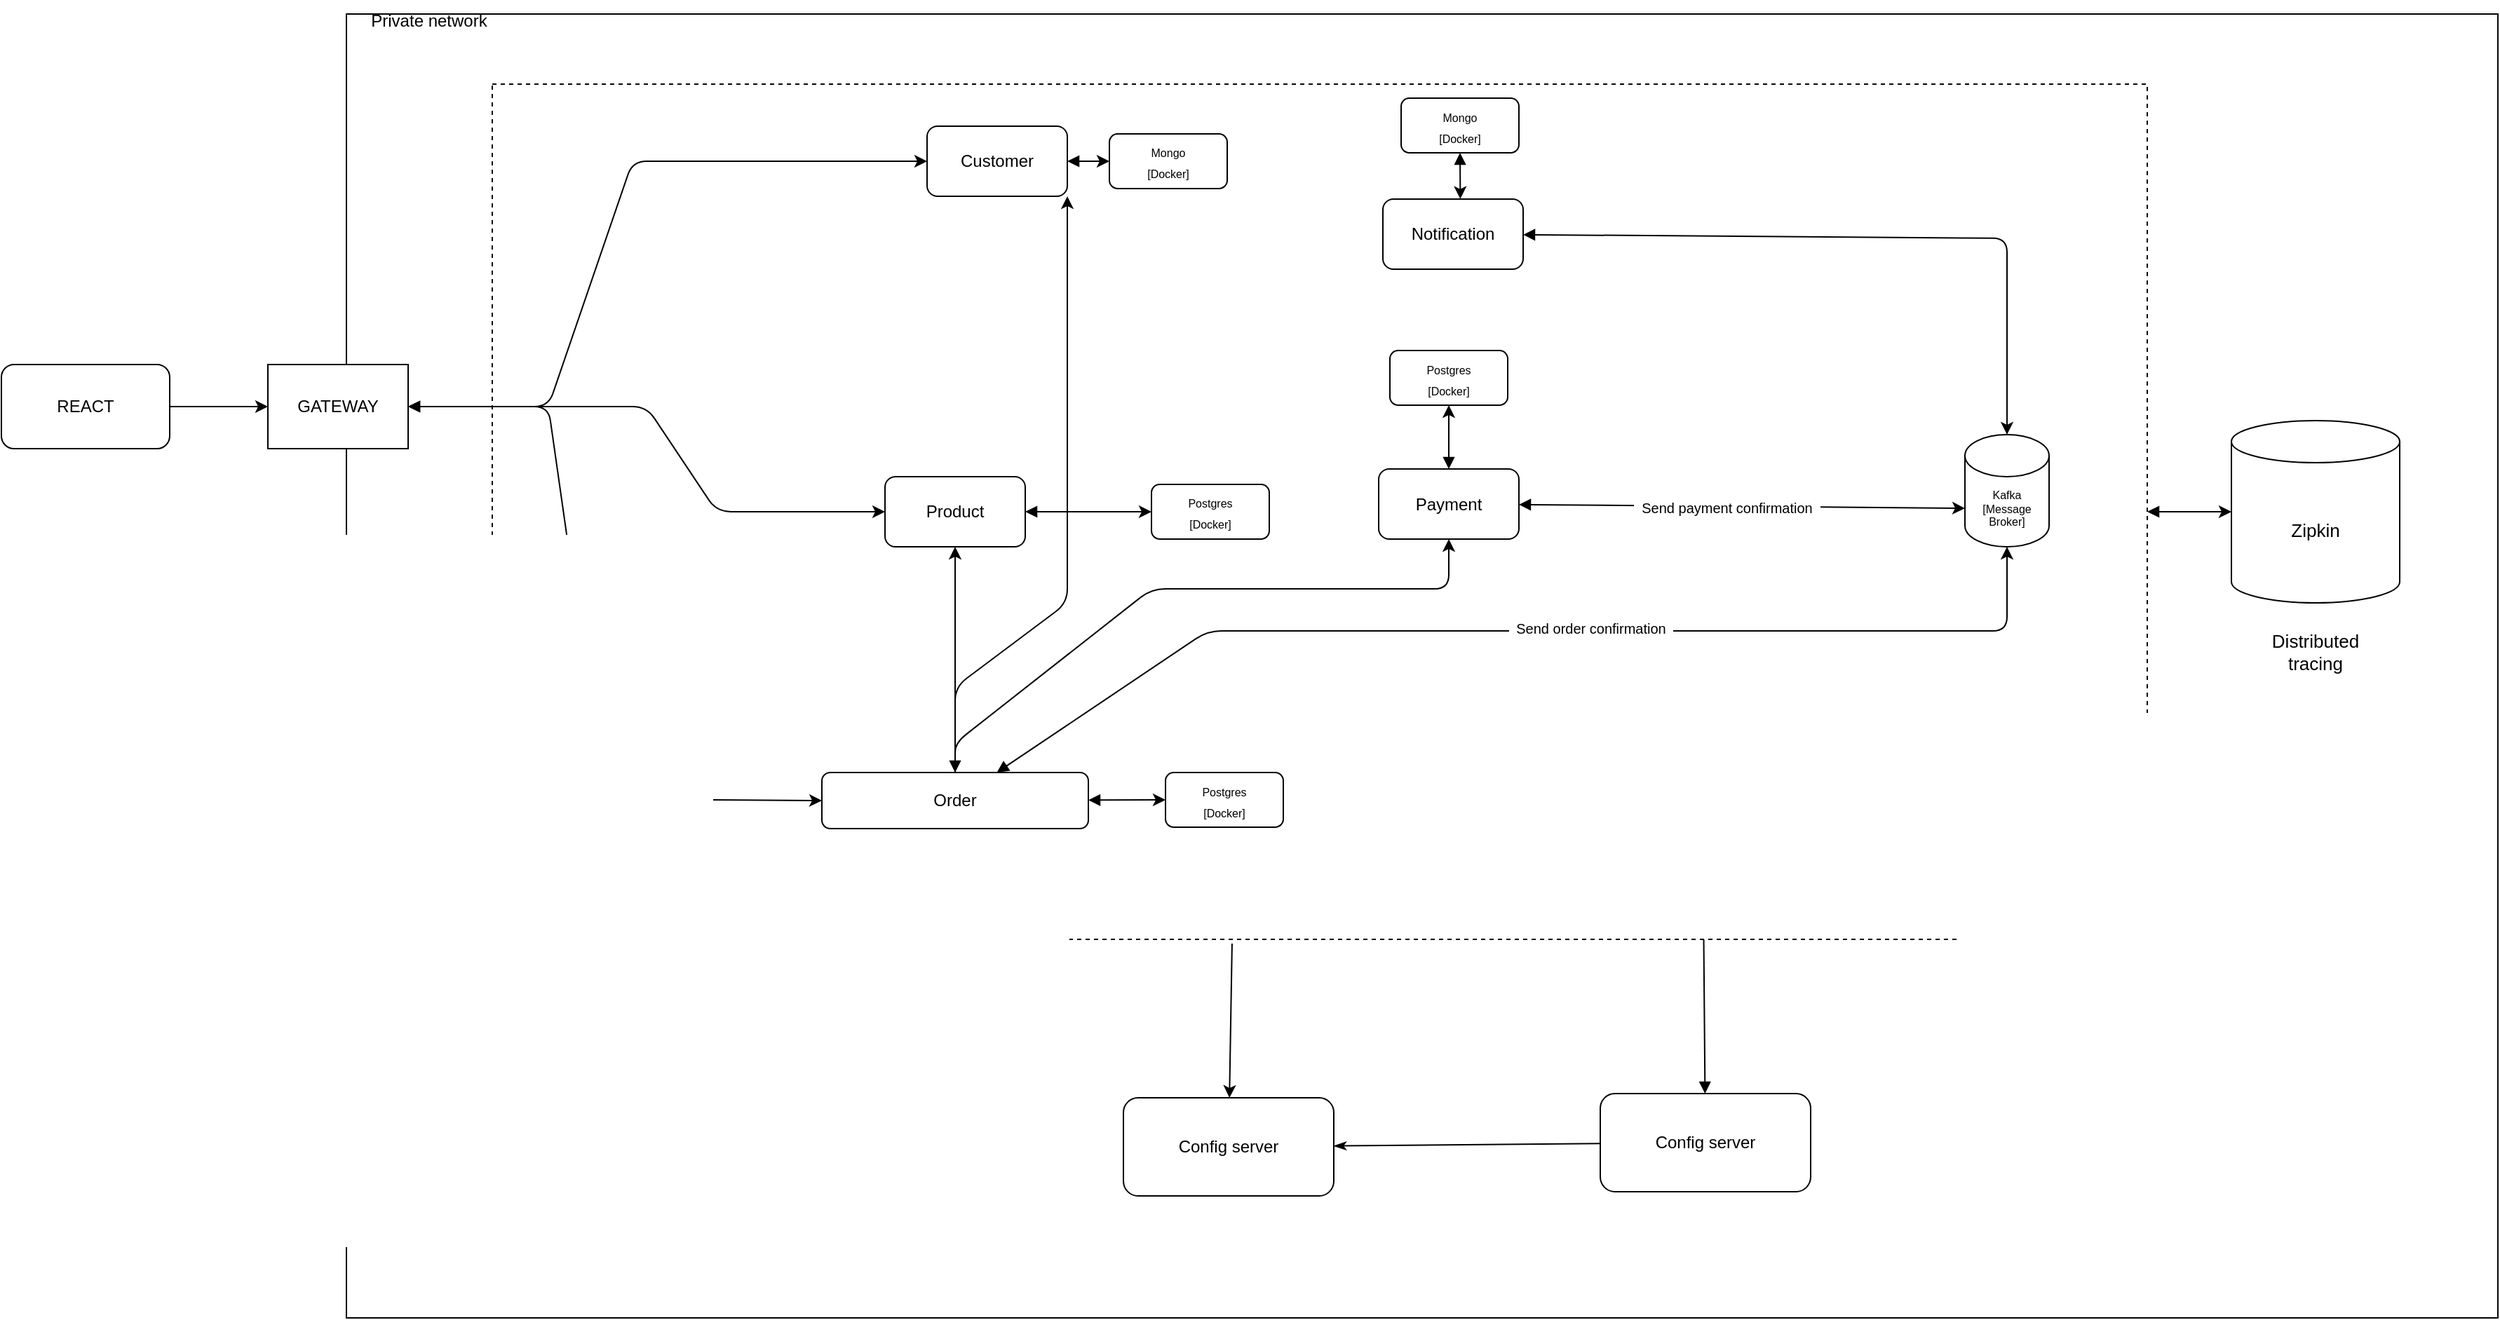 <mxfile>
    <diagram id="JeoX3eGQS2QBLEZXXjy5" name="Page-1">
        <mxGraphModel dx="1386" dy="774" grid="1" gridSize="10" guides="1" tooltips="1" connect="1" arrows="1" fold="1" page="1" pageScale="1" pageWidth="850" pageHeight="1100" math="0" shadow="0">
            <root>
                <mxCell id="0"/>
                <mxCell id="1" parent="0"/>
                <mxCell id="2" value="" style="rounded=0;whiteSpace=wrap;html=1;" vertex="1" parent="1">
                    <mxGeometry x="266" y="90" width="1534" height="930" as="geometry"/>
                </mxCell>
                <mxCell id="47" style="edgeStyle=none;html=1;fontSize=13;startArrow=block;startFill=1;" edge="1" parent="1" source="8" target="45">
                    <mxGeometry relative="1" as="geometry"/>
                </mxCell>
                <mxCell id="8" value="" style="rounded=0;whiteSpace=wrap;html=1;dashed=1;" vertex="1" parent="1">
                    <mxGeometry x="370" y="140" width="1180" height="610" as="geometry"/>
                </mxCell>
                <mxCell id="22" style="edgeStyle=none;html=1;entryX=0;entryY=0.5;entryDx=0;entryDy=0;fontSize=8;startArrow=block;startFill=1;" edge="1" parent="1" source="4" target="9">
                    <mxGeometry relative="1" as="geometry">
                        <Array as="points">
                            <mxPoint x="410" y="370"/>
                            <mxPoint x="470" y="195"/>
                        </Array>
                    </mxGeometry>
                </mxCell>
                <mxCell id="6" style="edgeStyle=none;html=1;entryX=0;entryY=0.5;entryDx=0;entryDy=0;" edge="1" parent="1" source="5" target="4">
                    <mxGeometry relative="1" as="geometry"/>
                </mxCell>
                <mxCell id="5" value="REACT" style="rounded=1;whiteSpace=wrap;html=1;" vertex="1" parent="1">
                    <mxGeometry x="20" y="340" width="120" height="60" as="geometry"/>
                </mxCell>
                <mxCell id="7" value="Private network" style="text;html=1;strokeColor=none;fillColor=none;align=center;verticalAlign=middle;whiteSpace=wrap;rounded=0;" vertex="1" parent="1">
                    <mxGeometry x="270" y="80" width="110" height="30" as="geometry"/>
                </mxCell>
                <mxCell id="13" style="edgeStyle=none;html=1;entryX=0;entryY=0.5;entryDx=0;entryDy=0;startArrow=block;startFill=1;" edge="1" parent="1" source="9" target="21">
                    <mxGeometry relative="1" as="geometry">
                        <mxPoint x="774.54" y="196.34" as="targetPoint"/>
                    </mxGeometry>
                </mxCell>
                <mxCell id="9" value="Customer" style="rounded=1;whiteSpace=wrap;html=1;" vertex="1" parent="1">
                    <mxGeometry x="680" y="170" width="100" height="50" as="geometry"/>
                </mxCell>
                <mxCell id="18" style="edgeStyle=none;html=1;entryX=0;entryY=0.5;entryDx=0;entryDy=0;startArrow=block;startFill=1;" edge="1" parent="1" source="10" target="17">
                    <mxGeometry relative="1" as="geometry"/>
                </mxCell>
                <mxCell id="10" value="Product" style="rounded=1;whiteSpace=wrap;html=1;" vertex="1" parent="1">
                    <mxGeometry x="650" y="420" width="100" height="50" as="geometry"/>
                </mxCell>
                <mxCell id="20" style="edgeStyle=none;html=1;entryX=0;entryY=0.5;entryDx=0;entryDy=0;fontSize=8;startArrow=block;startFill=1;" edge="1" parent="1" source="11" target="19">
                    <mxGeometry relative="1" as="geometry"/>
                </mxCell>
                <mxCell id="27" style="edgeStyle=none;html=1;fontSize=8;startArrow=none;startFill=0;" edge="1" parent="1" source="11" target="10">
                    <mxGeometry relative="1" as="geometry"/>
                </mxCell>
                <mxCell id="31" style="edgeStyle=none;html=1;entryX=1;entryY=1;entryDx=0;entryDy=0;fontSize=8;startArrow=none;startFill=0;" edge="1" parent="1" source="11" target="9">
                    <mxGeometry relative="1" as="geometry">
                        <Array as="points">
                            <mxPoint x="700" y="570"/>
                            <mxPoint x="780" y="510"/>
                        </Array>
                    </mxGeometry>
                </mxCell>
                <mxCell id="35" style="edgeStyle=none;html=1;entryX=0.5;entryY=1;entryDx=0;entryDy=0;fontSize=8;startArrow=block;startFill=1;" edge="1" parent="1" source="11" target="32">
                    <mxGeometry relative="1" as="geometry">
                        <Array as="points">
                            <mxPoint x="700" y="610"/>
                            <mxPoint x="840" y="500"/>
                            <mxPoint x="1052" y="500"/>
                        </Array>
                    </mxGeometry>
                </mxCell>
                <mxCell id="39" style="edgeStyle=none;html=1;entryX=0.5;entryY=1;entryDx=0;entryDy=0;entryPerimeter=0;fontSize=10;startArrow=block;startFill=1;" edge="1" parent="1" source="11" target="36">
                    <mxGeometry relative="1" as="geometry">
                        <Array as="points">
                            <mxPoint x="880" y="530"/>
                            <mxPoint x="1450" y="530"/>
                        </Array>
                    </mxGeometry>
                </mxCell>
                <mxCell id="40" value="&amp;nbsp; Send order confirmation&amp;nbsp;&amp;nbsp;" style="edgeLabel;html=1;align=center;verticalAlign=middle;resizable=0;points=[];fontSize=10;" vertex="1" connectable="0" parent="39">
                    <mxGeometry x="0.12" y="2" relative="1" as="geometry">
                        <mxPoint as="offset"/>
                    </mxGeometry>
                </mxCell>
                <mxCell id="11" value="Order" style="rounded=1;whiteSpace=wrap;html=1;" vertex="1" parent="1">
                    <mxGeometry x="605" y="631" width="190" height="40" as="geometry"/>
                </mxCell>
                <mxCell id="17" value="&lt;font style=&quot;font-size: 8px;&quot;&gt;Postgres&lt;br&gt;[Docker]&lt;/font&gt;" style="rounded=1;whiteSpace=wrap;html=1;" vertex="1" parent="1">
                    <mxGeometry x="840" y="425.5" width="84" height="39" as="geometry"/>
                </mxCell>
                <mxCell id="19" value="&lt;font style=&quot;font-size: 8px;&quot;&gt;Postgres&lt;br&gt;[Docker]&lt;/font&gt;" style="rounded=1;whiteSpace=wrap;html=1;" vertex="1" parent="1">
                    <mxGeometry x="850" y="631" width="84" height="39" as="geometry"/>
                </mxCell>
                <mxCell id="21" value="&lt;font style=&quot;font-size: 8px;&quot;&gt;Mongo&lt;br&gt;[Docker]&lt;/font&gt;" style="rounded=1;whiteSpace=wrap;html=1;" vertex="1" parent="1">
                    <mxGeometry x="810" y="175.5" width="84" height="39" as="geometry"/>
                </mxCell>
                <mxCell id="25" style="edgeStyle=none;html=1;entryX=0;entryY=0.5;entryDx=0;entryDy=0;fontSize=8;startArrow=block;startFill=1;" edge="1" parent="1" source="4" target="10">
                    <mxGeometry relative="1" as="geometry">
                        <Array as="points">
                            <mxPoint x="480" y="370"/>
                            <mxPoint x="530" y="445"/>
                        </Array>
                    </mxGeometry>
                </mxCell>
                <mxCell id="30" style="edgeStyle=none;html=1;entryX=0;entryY=0.5;entryDx=0;entryDy=0;fontSize=8;startArrow=none;startFill=0;" edge="1" parent="1" source="4" target="11">
                    <mxGeometry relative="1" as="geometry">
                        <Array as="points">
                            <mxPoint x="410" y="370"/>
                            <mxPoint x="450" y="650"/>
                        </Array>
                    </mxGeometry>
                </mxCell>
                <mxCell id="4" value="GATEWAY" style="rounded=0;whiteSpace=wrap;html=1;" vertex="1" parent="1">
                    <mxGeometry x="210" y="340" width="100" height="60" as="geometry"/>
                </mxCell>
                <mxCell id="34" style="edgeStyle=none;html=1;entryX=0.5;entryY=1;entryDx=0;entryDy=0;fontSize=8;startArrow=block;startFill=1;" edge="1" parent="1" source="32" target="33">
                    <mxGeometry relative="1" as="geometry"/>
                </mxCell>
                <mxCell id="37" style="edgeStyle=none;html=1;entryX=0;entryY=0;entryDx=0;entryDy=52.5;entryPerimeter=0;fontSize=8;startArrow=block;startFill=1;" edge="1" parent="1" source="32" target="36">
                    <mxGeometry relative="1" as="geometry"/>
                </mxCell>
                <mxCell id="38" value="&lt;font style=&quot;font-size: 10px;&quot;&gt;&amp;nbsp; Send payment confirmation&amp;nbsp;&amp;nbsp;&lt;/font&gt;" style="edgeLabel;html=1;align=center;verticalAlign=middle;resizable=0;points=[];fontSize=8;" vertex="1" connectable="0" parent="37">
                    <mxGeometry x="-0.069" y="-1" relative="1" as="geometry">
                        <mxPoint as="offset"/>
                    </mxGeometry>
                </mxCell>
                <mxCell id="32" value="Payment" style="rounded=1;whiteSpace=wrap;html=1;" vertex="1" parent="1">
                    <mxGeometry x="1002" y="414.5" width="100" height="50" as="geometry"/>
                </mxCell>
                <mxCell id="33" value="&lt;font style=&quot;font-size: 8px;&quot;&gt;Postgres&lt;br&gt;[Docker]&lt;/font&gt;" style="rounded=1;whiteSpace=wrap;html=1;" vertex="1" parent="1">
                    <mxGeometry x="1010" y="330" width="84" height="39" as="geometry"/>
                </mxCell>
                <mxCell id="36" value="Kafka&lt;br&gt;[Message &lt;br&gt;Broker]" style="shape=cylinder3;whiteSpace=wrap;html=1;boundedLbl=1;backgroundOutline=1;size=15;fontSize=8;" vertex="1" parent="1">
                    <mxGeometry x="1420" y="390" width="60" height="80" as="geometry"/>
                </mxCell>
                <mxCell id="44" style="edgeStyle=none;html=1;entryX=0.5;entryY=0;entryDx=0;entryDy=0;entryPerimeter=0;fontSize=10;startArrow=block;startFill=1;" edge="1" parent="1" source="41" target="36">
                    <mxGeometry relative="1" as="geometry">
                        <Array as="points">
                            <mxPoint x="1450" y="250"/>
                        </Array>
                    </mxGeometry>
                </mxCell>
                <mxCell id="41" value="Notification" style="rounded=1;whiteSpace=wrap;html=1;" vertex="1" parent="1">
                    <mxGeometry x="1005" y="222" width="100" height="50" as="geometry"/>
                </mxCell>
                <mxCell id="42" value="&lt;font style=&quot;font-size: 8px;&quot;&gt;Mongo&lt;br&gt;[Docker]&lt;/font&gt;" style="rounded=1;whiteSpace=wrap;html=1;" vertex="1" parent="1">
                    <mxGeometry x="1018" y="150" width="84" height="39" as="geometry"/>
                </mxCell>
                <mxCell id="43" style="edgeStyle=none;html=1;entryX=0.552;entryY=-0.003;entryDx=0;entryDy=0;startArrow=block;startFill=1;exitX=0.5;exitY=1;exitDx=0;exitDy=0;entryPerimeter=0;" edge="1" parent="1" source="42" target="41">
                    <mxGeometry relative="1" as="geometry">
                        <mxPoint x="1102" y="205" as="sourcePoint"/>
                        <mxPoint x="1132" y="205" as="targetPoint"/>
                    </mxGeometry>
                </mxCell>
                <mxCell id="45" value="&lt;font style=&quot;font-size: 13px;&quot;&gt;Zipkin&lt;br&gt;&lt;/font&gt;" style="shape=cylinder3;whiteSpace=wrap;html=1;boundedLbl=1;backgroundOutline=1;size=15;fontSize=8;" vertex="1" parent="1">
                    <mxGeometry x="1610" y="380" width="120" height="130" as="geometry"/>
                </mxCell>
                <mxCell id="46" value="Distributed tracing" style="text;html=1;strokeColor=none;fillColor=none;align=center;verticalAlign=middle;whiteSpace=wrap;rounded=0;fontSize=13;" vertex="1" parent="1">
                    <mxGeometry x="1625" y="530" width="90" height="30" as="geometry"/>
                </mxCell>
                <mxCell id="49" style="edgeStyle=none;html=1;entryX=0.732;entryY=1;entryDx=0;entryDy=0;entryPerimeter=0;fontSize=12;startArrow=block;startFill=1;endArrow=none;endFill=0;" edge="1" parent="1" source="48" target="8">
                    <mxGeometry relative="1" as="geometry"/>
                </mxCell>
                <mxCell id="51" style="edgeStyle=none;html=1;fontSize=12;startArrow=none;startFill=0;endArrow=classicThin;endFill=1;" edge="1" parent="1" source="48" target="50">
                    <mxGeometry relative="1" as="geometry"/>
                </mxCell>
                <mxCell id="48" value="&lt;font style=&quot;font-size: 12px;&quot;&gt;Config server&lt;/font&gt;" style="rounded=1;whiteSpace=wrap;html=1;" vertex="1" parent="1">
                    <mxGeometry x="1160" y="860" width="150" height="70" as="geometry"/>
                </mxCell>
                <mxCell id="52" style="edgeStyle=none;html=1;entryX=0.447;entryY=1.005;entryDx=0;entryDy=0;entryPerimeter=0;fontSize=12;startArrow=classic;startFill=1;endArrow=none;endFill=0;" edge="1" parent="1" source="50" target="8">
                    <mxGeometry relative="1" as="geometry"/>
                </mxCell>
                <mxCell id="50" value="&lt;font style=&quot;font-size: 12px;&quot;&gt;Config server&lt;/font&gt;" style="rounded=1;whiteSpace=wrap;html=1;" vertex="1" parent="1">
                    <mxGeometry x="820" y="863" width="150" height="70" as="geometry"/>
                </mxCell>
            </root>
        </mxGraphModel>
    </diagram>
</mxfile>